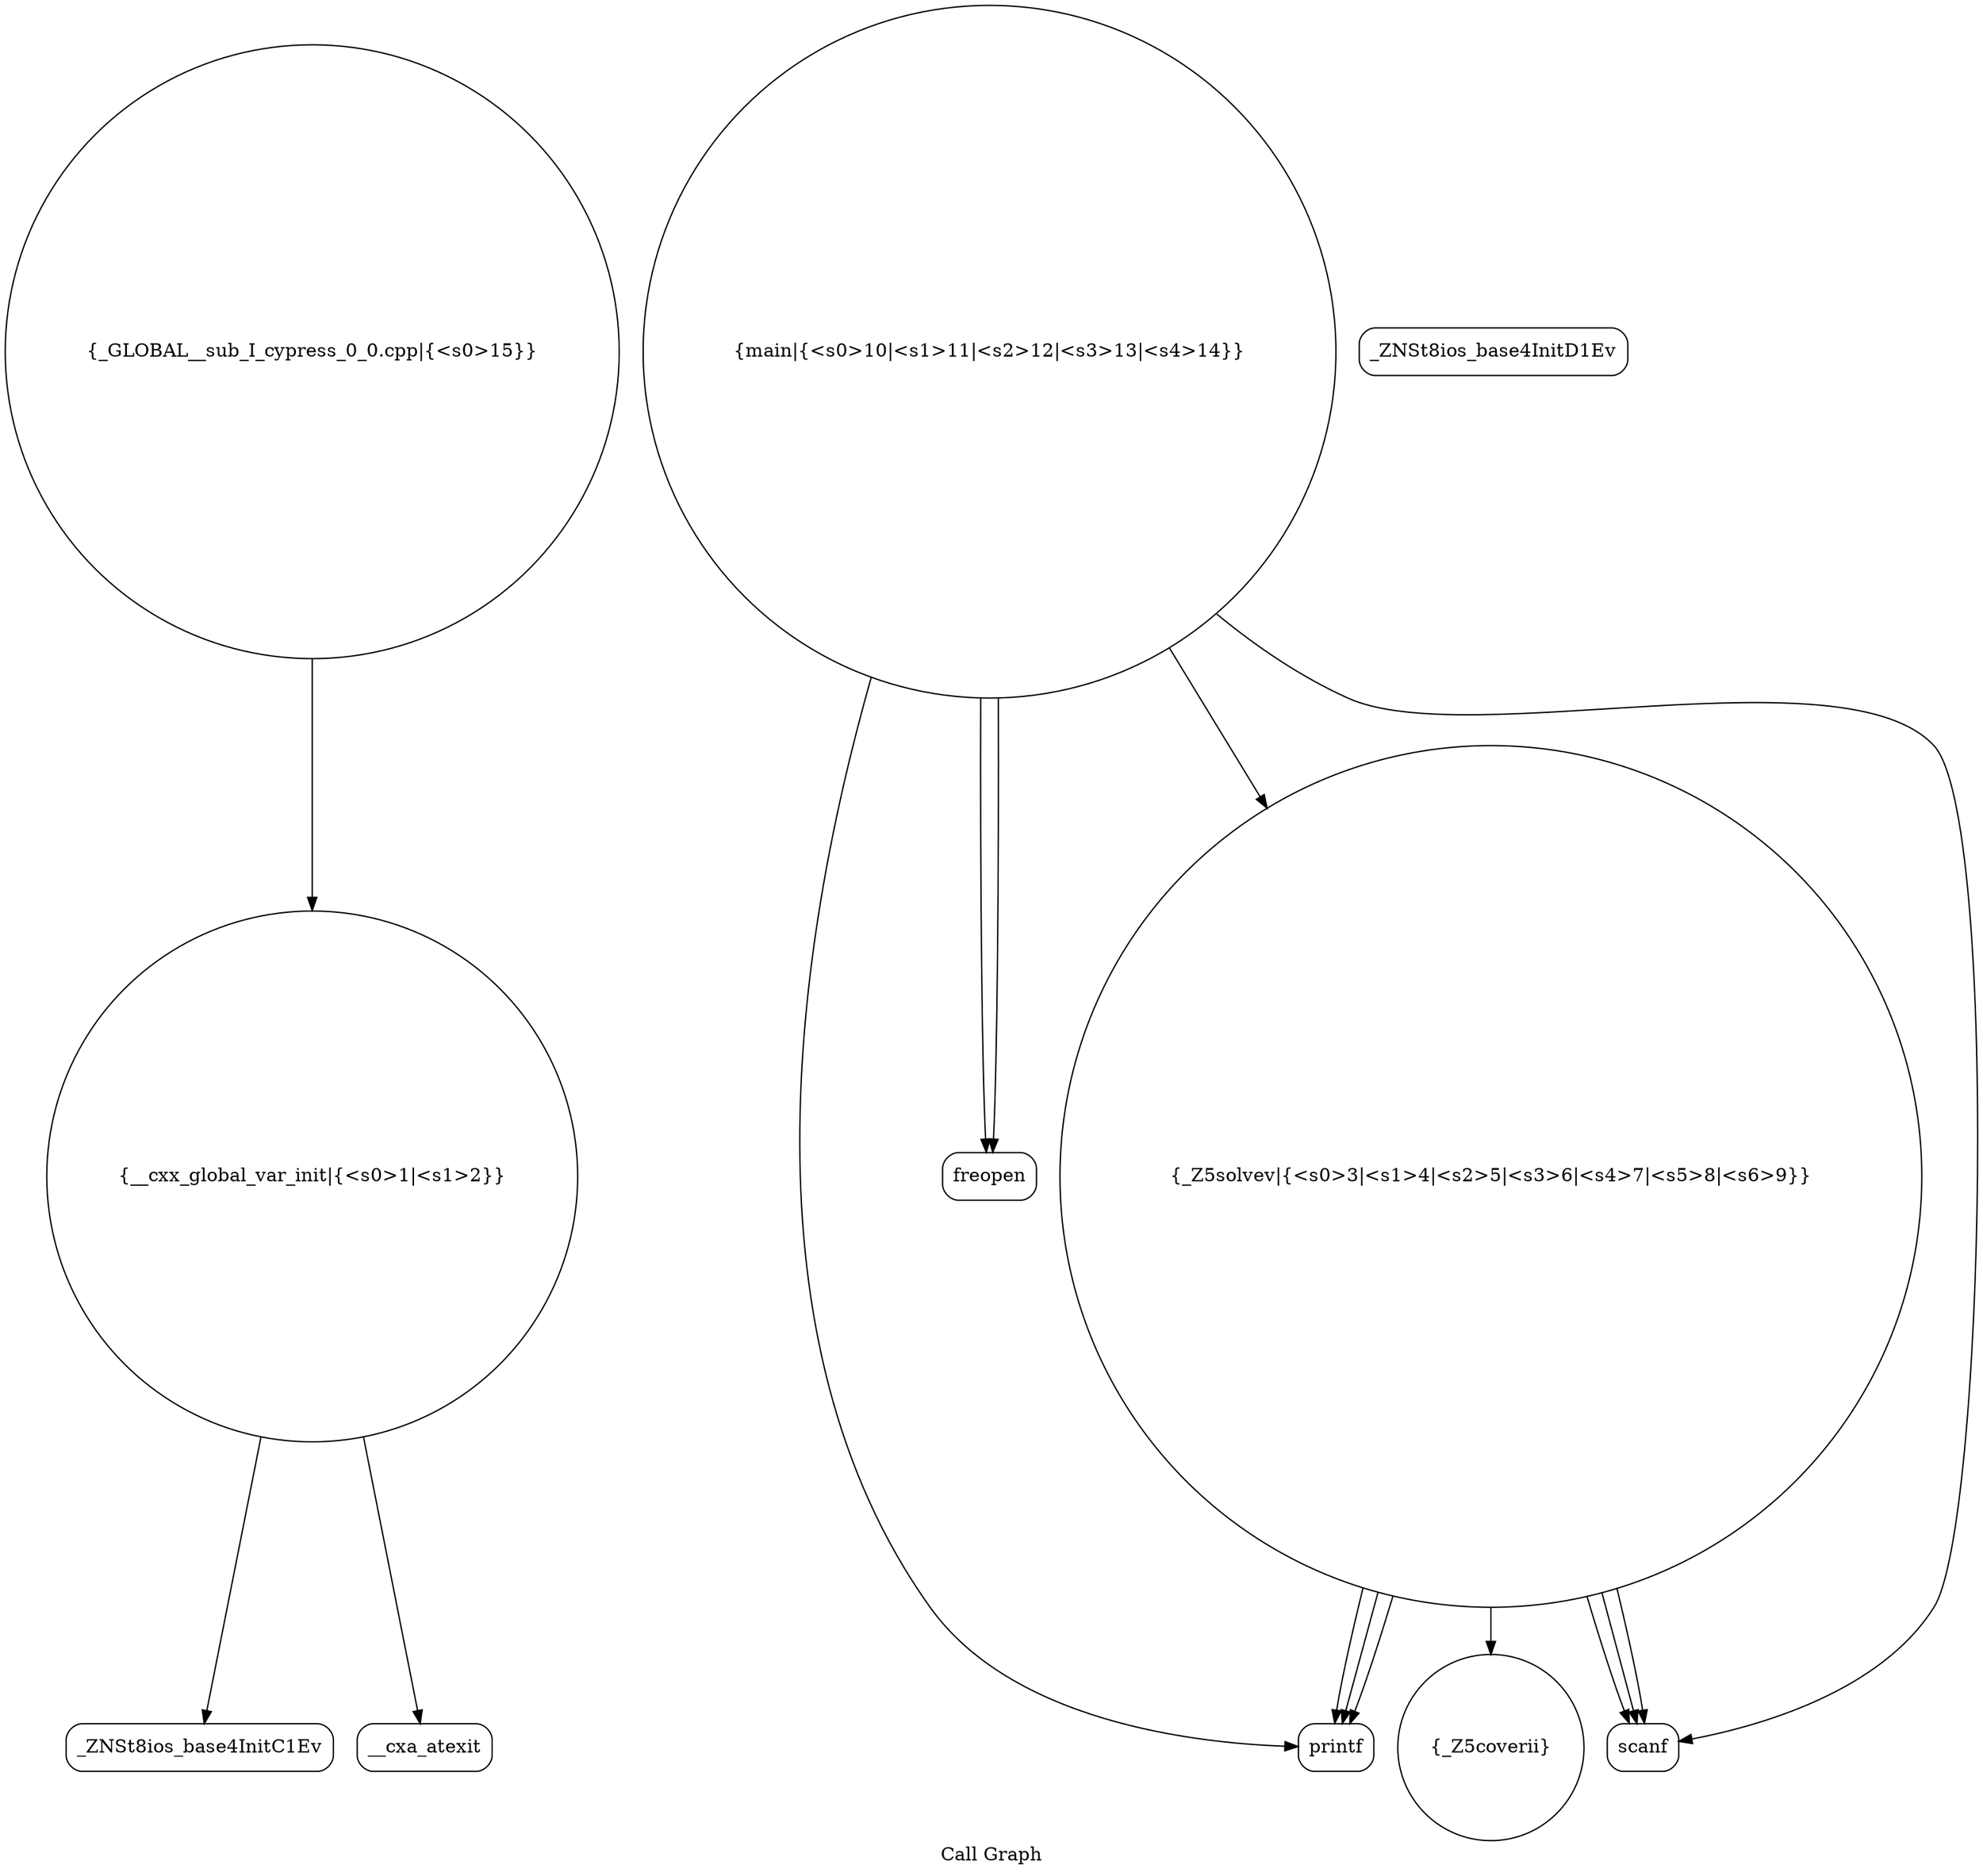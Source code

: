 digraph "Call Graph" {
	label="Call Graph";

	Node0x5623abd9ce60 [shape=record,shape=circle,label="{__cxx_global_var_init|{<s0>1|<s1>2}}"];
	Node0x5623abd9ce60:s0 -> Node0x5623abd9d2f0[color=black];
	Node0x5623abd9ce60:s1 -> Node0x5623abd9d3f0[color=black];
	Node0x5623abd9d5f0 [shape=record,shape=Mrecord,label="{printf}"];
	Node0x5623abd9d370 [shape=record,shape=Mrecord,label="{_ZNSt8ios_base4InitD1Ev}"];
	Node0x5623abd9d6f0 [shape=record,shape=Mrecord,label="{freopen}"];
	Node0x5623abd9d470 [shape=record,shape=circle,label="{_Z5coverii}"];
	Node0x5623abd9d570 [shape=record,shape=Mrecord,label="{scanf}"];
	Node0x5623abd9d2f0 [shape=record,shape=Mrecord,label="{_ZNSt8ios_base4InitC1Ev}"];
	Node0x5623abd9d670 [shape=record,shape=circle,label="{main|{<s0>10|<s1>11|<s2>12|<s3>13|<s4>14}}"];
	Node0x5623abd9d670:s0 -> Node0x5623abd9d6f0[color=black];
	Node0x5623abd9d670:s1 -> Node0x5623abd9d6f0[color=black];
	Node0x5623abd9d670:s2 -> Node0x5623abd9d570[color=black];
	Node0x5623abd9d670:s3 -> Node0x5623abd9d5f0[color=black];
	Node0x5623abd9d670:s4 -> Node0x5623abd9d4f0[color=black];
	Node0x5623abd9d3f0 [shape=record,shape=Mrecord,label="{__cxa_atexit}"];
	Node0x5623abd9d770 [shape=record,shape=circle,label="{_GLOBAL__sub_I_cypress_0_0.cpp|{<s0>15}}"];
	Node0x5623abd9d770:s0 -> Node0x5623abd9ce60[color=black];
	Node0x5623abd9d4f0 [shape=record,shape=circle,label="{_Z5solvev|{<s0>3|<s1>4|<s2>5|<s3>6|<s4>7|<s5>8|<s6>9}}"];
	Node0x5623abd9d4f0:s0 -> Node0x5623abd9d570[color=black];
	Node0x5623abd9d4f0:s1 -> Node0x5623abd9d570[color=black];
	Node0x5623abd9d4f0:s2 -> Node0x5623abd9d570[color=black];
	Node0x5623abd9d4f0:s3 -> Node0x5623abd9d470[color=black];
	Node0x5623abd9d4f0:s4 -> Node0x5623abd9d5f0[color=black];
	Node0x5623abd9d4f0:s5 -> Node0x5623abd9d5f0[color=black];
	Node0x5623abd9d4f0:s6 -> Node0x5623abd9d5f0[color=black];
}
